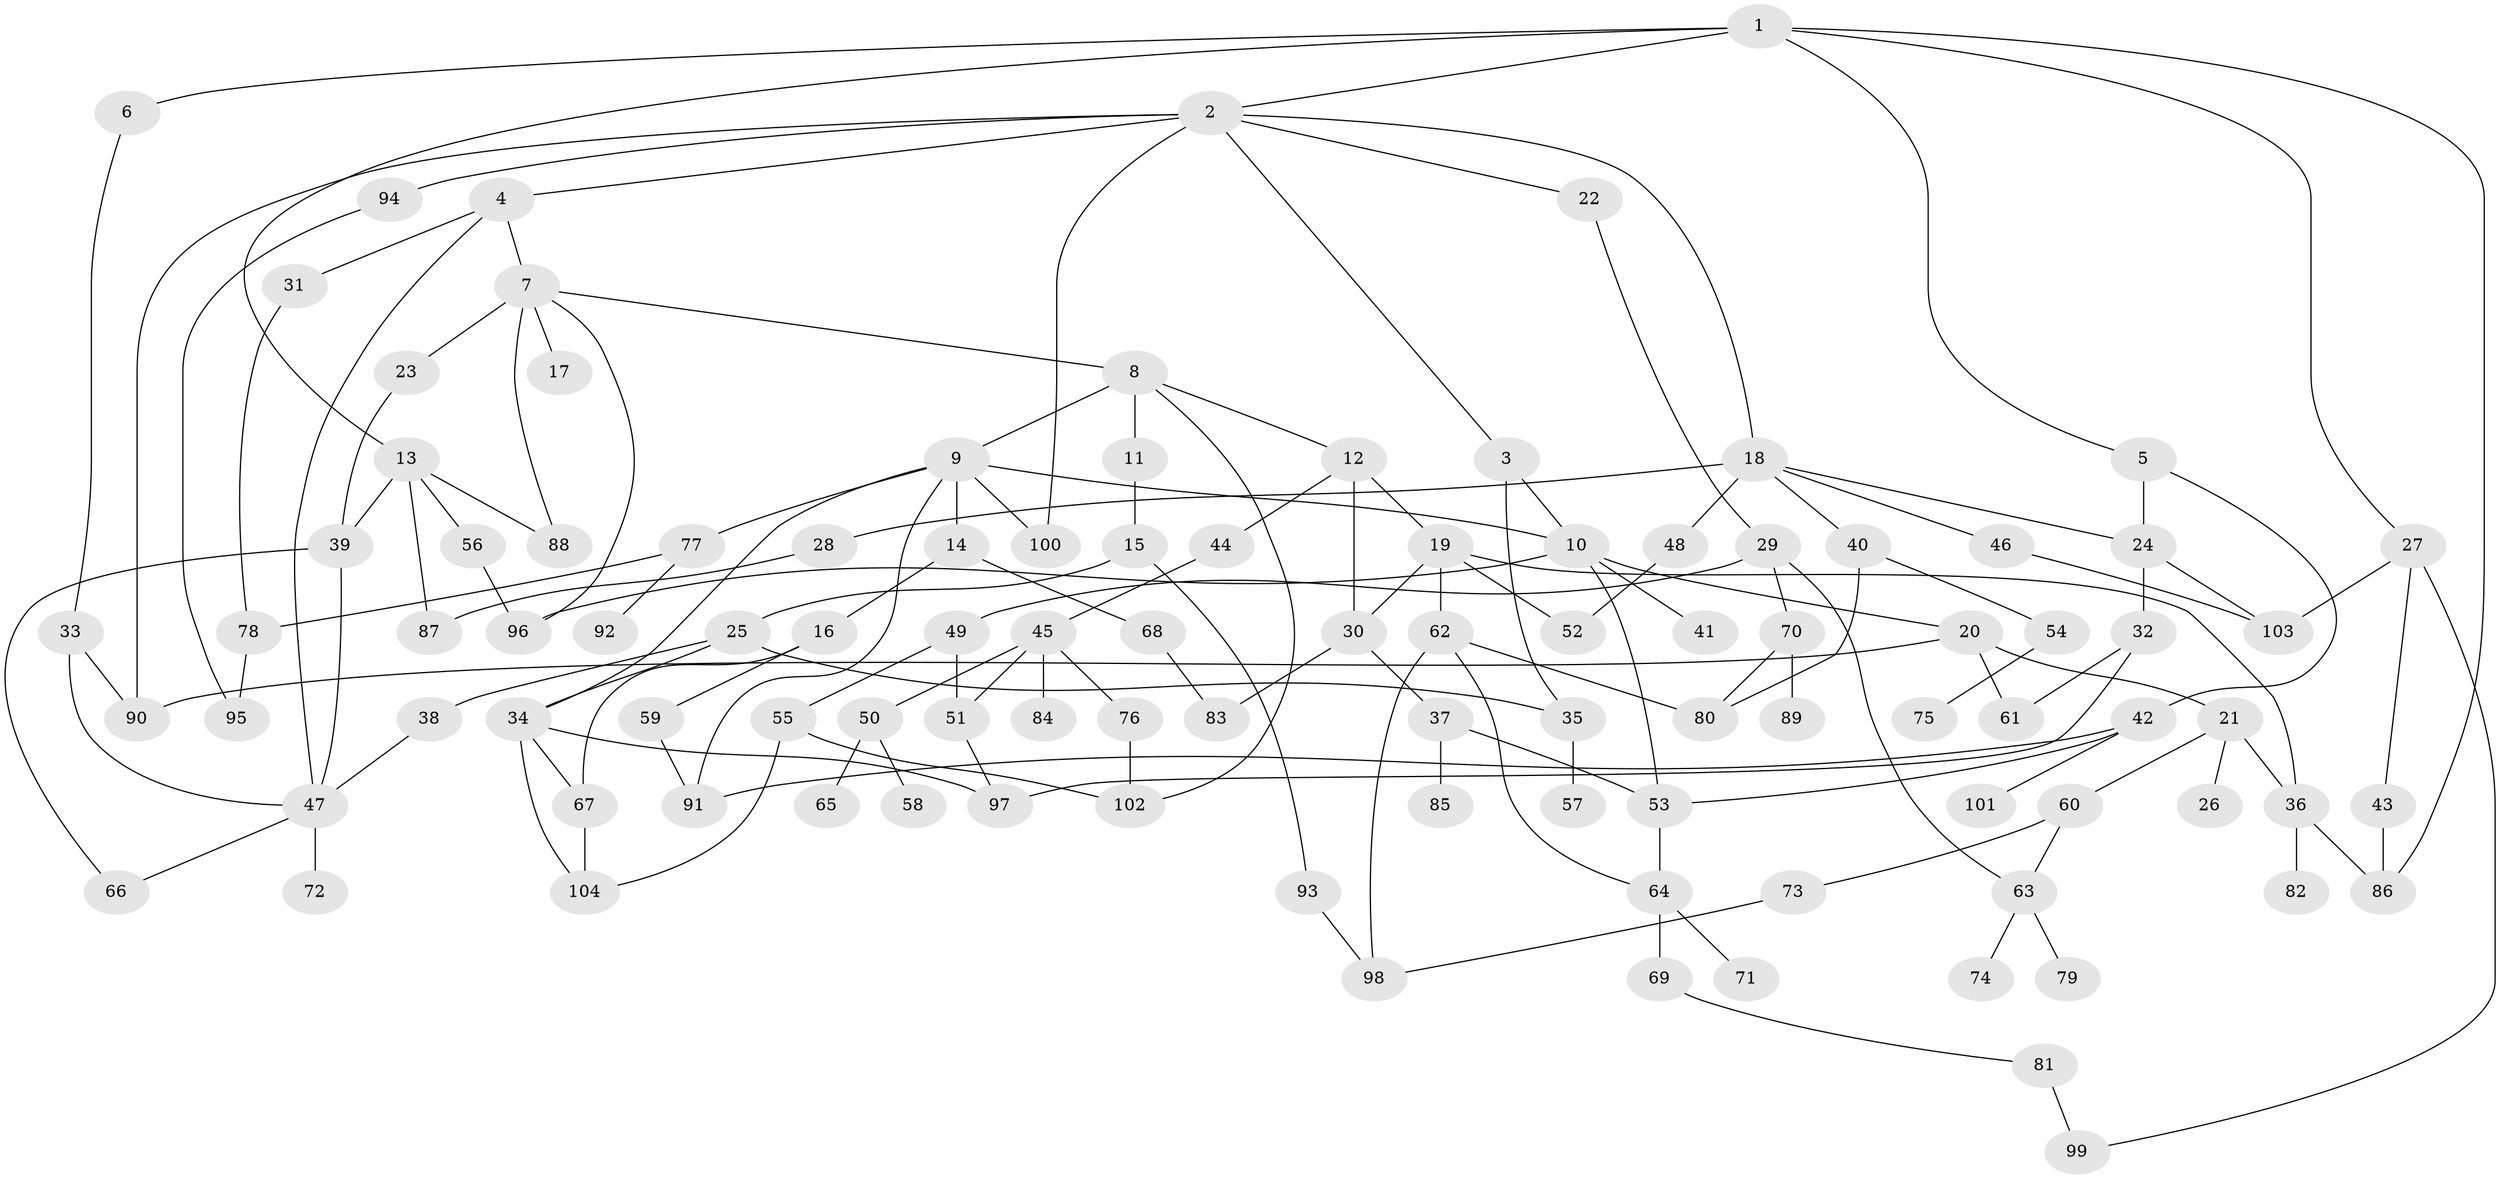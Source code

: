 // coarse degree distribution, {1: 0.36585365853658536, 4: 0.024390243902439025, 2: 0.2682926829268293, 3: 0.12195121951219512, 5: 0.04878048780487805, 7: 0.024390243902439025, 9: 0.024390243902439025, 6: 0.04878048780487805, 12: 0.024390243902439025, 11: 0.04878048780487805}
// Generated by graph-tools (version 1.1) at 2025/45/03/04/25 21:45:44]
// undirected, 104 vertices, 149 edges
graph export_dot {
graph [start="1"]
  node [color=gray90,style=filled];
  1;
  2;
  3;
  4;
  5;
  6;
  7;
  8;
  9;
  10;
  11;
  12;
  13;
  14;
  15;
  16;
  17;
  18;
  19;
  20;
  21;
  22;
  23;
  24;
  25;
  26;
  27;
  28;
  29;
  30;
  31;
  32;
  33;
  34;
  35;
  36;
  37;
  38;
  39;
  40;
  41;
  42;
  43;
  44;
  45;
  46;
  47;
  48;
  49;
  50;
  51;
  52;
  53;
  54;
  55;
  56;
  57;
  58;
  59;
  60;
  61;
  62;
  63;
  64;
  65;
  66;
  67;
  68;
  69;
  70;
  71;
  72;
  73;
  74;
  75;
  76;
  77;
  78;
  79;
  80;
  81;
  82;
  83;
  84;
  85;
  86;
  87;
  88;
  89;
  90;
  91;
  92;
  93;
  94;
  95;
  96;
  97;
  98;
  99;
  100;
  101;
  102;
  103;
  104;
  1 -- 2;
  1 -- 5;
  1 -- 6;
  1 -- 13;
  1 -- 27;
  1 -- 86;
  2 -- 3;
  2 -- 4;
  2 -- 18;
  2 -- 22;
  2 -- 94;
  2 -- 100;
  2 -- 90;
  3 -- 10;
  3 -- 35;
  4 -- 7;
  4 -- 31;
  4 -- 47;
  5 -- 24;
  5 -- 42;
  6 -- 33;
  7 -- 8;
  7 -- 17;
  7 -- 23;
  7 -- 96;
  7 -- 88;
  8 -- 9;
  8 -- 11;
  8 -- 12;
  8 -- 102;
  9 -- 10;
  9 -- 14;
  9 -- 34;
  9 -- 77;
  9 -- 100;
  9 -- 91;
  10 -- 20;
  10 -- 41;
  10 -- 53;
  10 -- 96;
  11 -- 15;
  12 -- 19;
  12 -- 44;
  12 -- 30;
  13 -- 39;
  13 -- 56;
  13 -- 87;
  13 -- 88;
  14 -- 16;
  14 -- 68;
  15 -- 25;
  15 -- 93;
  16 -- 59;
  16 -- 67;
  18 -- 28;
  18 -- 40;
  18 -- 46;
  18 -- 48;
  18 -- 24;
  19 -- 30;
  19 -- 52;
  19 -- 62;
  19 -- 36;
  20 -- 21;
  20 -- 61;
  20 -- 90;
  21 -- 26;
  21 -- 36;
  21 -- 60;
  22 -- 29;
  23 -- 39;
  24 -- 32;
  24 -- 103;
  25 -- 35;
  25 -- 38;
  25 -- 34;
  27 -- 43;
  27 -- 99;
  27 -- 103;
  28 -- 87;
  29 -- 49;
  29 -- 63;
  29 -- 70;
  30 -- 37;
  30 -- 83;
  31 -- 78;
  32 -- 97;
  32 -- 61;
  33 -- 90;
  33 -- 47;
  34 -- 104;
  34 -- 97;
  34 -- 67;
  35 -- 57;
  36 -- 82;
  36 -- 86;
  37 -- 85;
  37 -- 53;
  38 -- 47;
  39 -- 66;
  39 -- 47;
  40 -- 54;
  40 -- 80;
  42 -- 101;
  42 -- 53;
  42 -- 91;
  43 -- 86;
  44 -- 45;
  45 -- 50;
  45 -- 51;
  45 -- 76;
  45 -- 84;
  46 -- 103;
  47 -- 72;
  47 -- 66;
  48 -- 52;
  49 -- 55;
  49 -- 51;
  50 -- 58;
  50 -- 65;
  51 -- 97;
  53 -- 64;
  54 -- 75;
  55 -- 102;
  55 -- 104;
  56 -- 96;
  59 -- 91;
  60 -- 73;
  60 -- 63;
  62 -- 64;
  62 -- 80;
  62 -- 98;
  63 -- 74;
  63 -- 79;
  64 -- 69;
  64 -- 71;
  67 -- 104;
  68 -- 83;
  69 -- 81;
  70 -- 80;
  70 -- 89;
  73 -- 98;
  76 -- 102;
  77 -- 78;
  77 -- 92;
  78 -- 95;
  81 -- 99;
  93 -- 98;
  94 -- 95;
}
